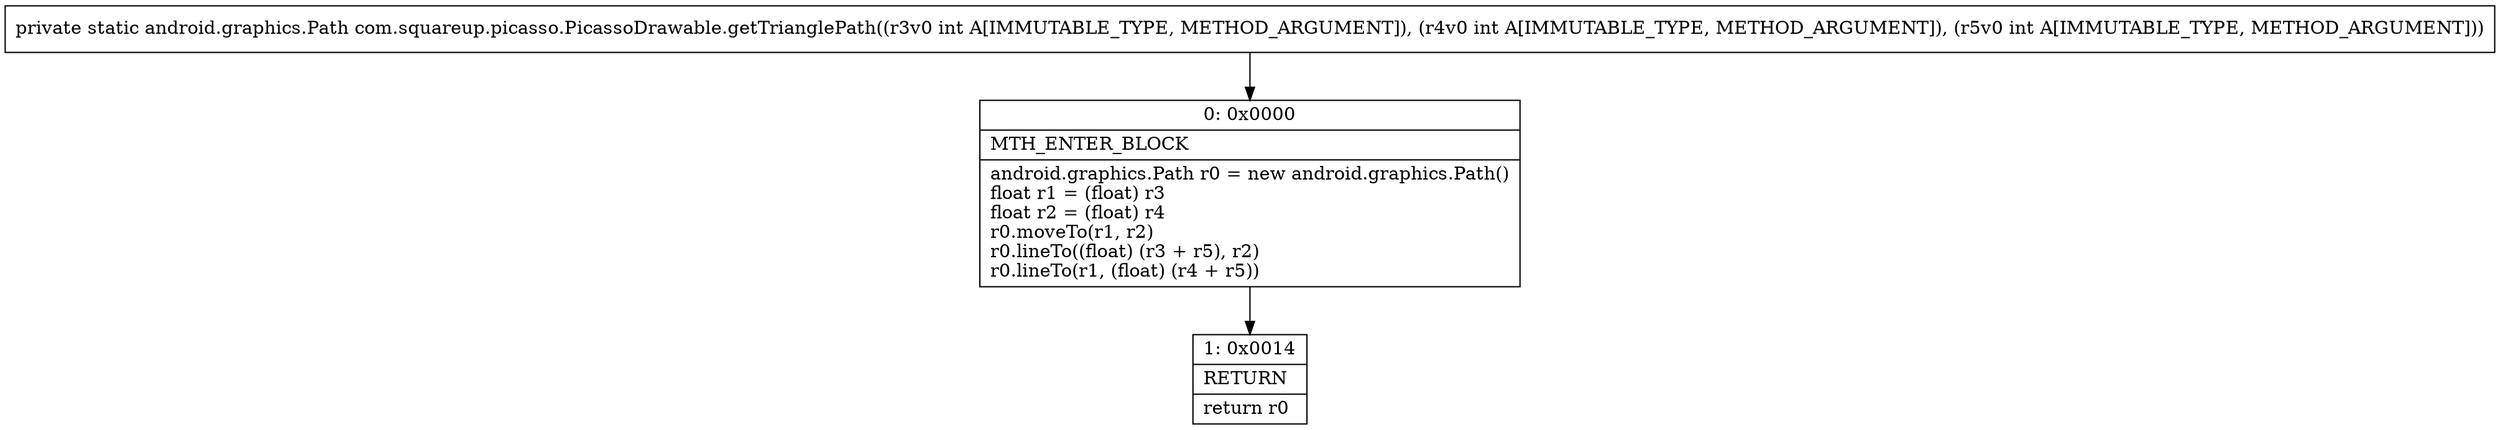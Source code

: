 digraph "CFG forcom.squareup.picasso.PicassoDrawable.getTrianglePath(III)Landroid\/graphics\/Path;" {
Node_0 [shape=record,label="{0\:\ 0x0000|MTH_ENTER_BLOCK\l|android.graphics.Path r0 = new android.graphics.Path()\lfloat r1 = (float) r3\lfloat r2 = (float) r4\lr0.moveTo(r1, r2)\lr0.lineTo((float) (r3 + r5), r2)\lr0.lineTo(r1, (float) (r4 + r5))\l}"];
Node_1 [shape=record,label="{1\:\ 0x0014|RETURN\l|return r0\l}"];
MethodNode[shape=record,label="{private static android.graphics.Path com.squareup.picasso.PicassoDrawable.getTrianglePath((r3v0 int A[IMMUTABLE_TYPE, METHOD_ARGUMENT]), (r4v0 int A[IMMUTABLE_TYPE, METHOD_ARGUMENT]), (r5v0 int A[IMMUTABLE_TYPE, METHOD_ARGUMENT])) }"];
MethodNode -> Node_0;
Node_0 -> Node_1;
}

